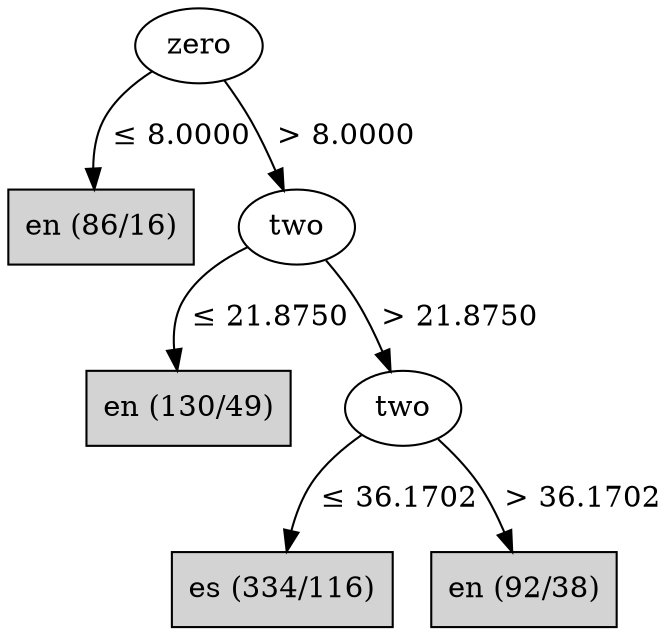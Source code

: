 digraph J48Tree {
N0 [label="zero" ]
N0->N1 [label=" ≤ 8.0000"]
N1 [label="en (86/16)" shape=box style=filled ]
N0->N2 [label=" > 8.0000"]
N2 [label="two" ]
N2->N3 [label=" ≤ 21.8750"]
N3 [label="en (130/49)" shape=box style=filled ]
N2->N4 [label=" > 21.8750"]
N4 [label="two" ]
N4->N5 [label=" ≤ 36.1702"]
N5 [label="es (334/116)" shape=box style=filled ]
N4->N6 [label=" > 36.1702"]
N6 [label="en (92/38)" shape=box style=filled ]
}
